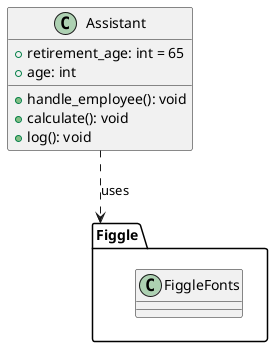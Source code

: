 @startuml
class Assistant {
    +retirement_age: int = 65
    +age: int

    +handle_employee(): void
    +calculate(): void
    +log(): void
}

package Figgle {
    class FiggleFonts {}
}

Assistant ..> Figgle : uses
@enduml